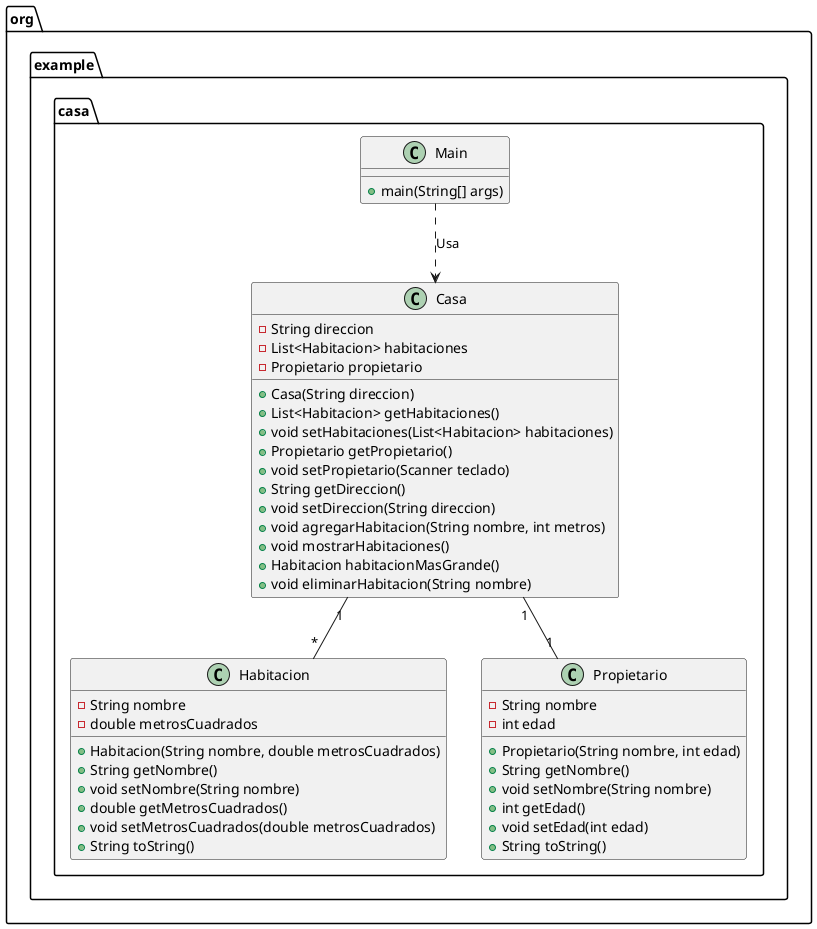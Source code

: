 @startuml
package org.example.casa {

class Casa {
    - String direccion
    - List<Habitacion> habitaciones
    - Propietario propietario
    + Casa(String direccion)
    + List<Habitacion> getHabitaciones()
    + void setHabitaciones(List<Habitacion> habitaciones)
    + Propietario getPropietario()
    + void setPropietario(Scanner teclado)
    + String getDireccion()
    + void setDireccion(String direccion)
    + void agregarHabitacion(String nombre, int metros)
    + void mostrarHabitaciones()
    + Habitacion habitacionMasGrande()
    + void eliminarHabitacion(String nombre)
}

class Habitacion {
    - String nombre
    - double metrosCuadrados
    + Habitacion(String nombre, double metrosCuadrados)
    + String getNombre()
    + void setNombre(String nombre)
    + double getMetrosCuadrados()
    + void setMetrosCuadrados(double metrosCuadrados)
    + String toString()
}

class Propietario {
    - String nombre
    - int edad
    + Propietario(String nombre, int edad)
    + String getNombre()
    + void setNombre(String nombre)
    + int getEdad()
    + void setEdad(int edad)
    + String toString()
}

class Main {
    + main(String[] args)
}

Casa "1" -- "1" Propietario
Casa "1" -- "*" Habitacion
Main ..> Casa : "Usa"
@enduml
